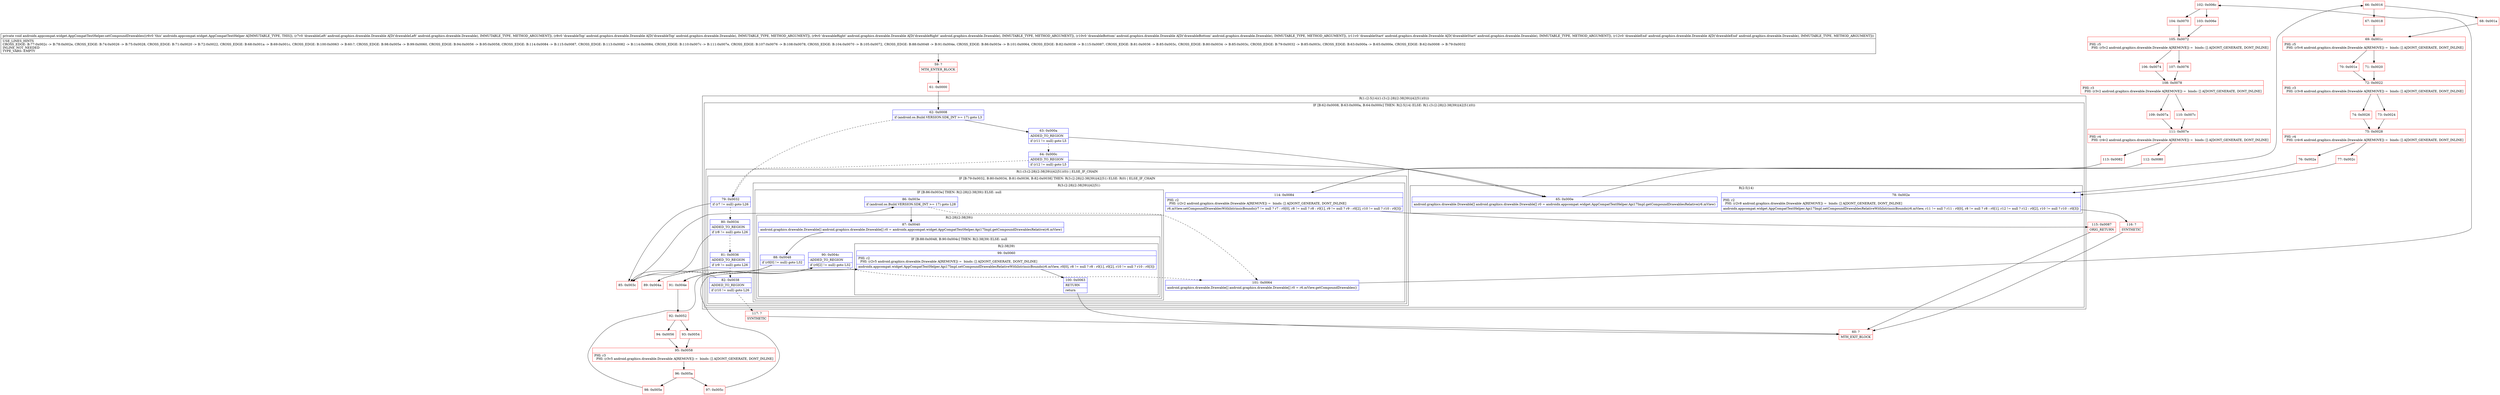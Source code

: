 digraph "CFG forandroidx.appcompat.widget.AppCompatTextHelper.setCompoundDrawables(Landroid\/graphics\/drawable\/Drawable;Landroid\/graphics\/drawable\/Drawable;Landroid\/graphics\/drawable\/Drawable;Landroid\/graphics\/drawable\/Drawable;Landroid\/graphics\/drawable\/Drawable;Landroid\/graphics\/drawable\/Drawable;)V" {
subgraph cluster_Region_1214951030 {
label = "R(1:(2:5|14)(1:(3:(2:28|(2:38|39))|42|51)(0)))";
node [shape=record,color=blue];
subgraph cluster_IfRegion_1934117298 {
label = "IF [B:62:0x0008, B:63:0x000a, B:64:0x000c] THEN: R(2:5|14) ELSE: R(1:(3:(2:28|(2:38|39))|42|51)(0))";
node [shape=record,color=blue];
Node_62 [shape=record,label="{62\:\ 0x0008|if (android.os.Build.VERSION.SDK_INT \>= 17) goto L3\l}"];
Node_63 [shape=record,label="{63\:\ 0x000a|ADDED_TO_REGION\l|if (r11 != null) goto L5\l}"];
Node_64 [shape=record,label="{64\:\ 0x000c|ADDED_TO_REGION\l|if (r12 != null) goto L5\l}"];
subgraph cluster_Region_213364350 {
label = "R(2:5|14)";
node [shape=record,color=blue];
Node_65 [shape=record,label="{65\:\ 0x000e|android.graphics.drawable.Drawable[] android.graphics.drawable.Drawable[] r0 = androidx.appcompat.widget.AppCompatTextHelper.Api17Impl.getCompoundDrawablesRelative(r6.mView)\l}"];
Node_78 [shape=record,label="{78\:\ 0x002e|PHI: r2 \l  PHI: (r2v8 android.graphics.drawable.Drawable A[REMOVE]) =  binds: [] A[DONT_GENERATE, DONT_INLINE]\l|androidx.appcompat.widget.AppCompatTextHelper.Api17Impl.setCompoundDrawablesRelativeWithIntrinsicBounds(r6.mView, r11 != null ? r11 : r0[0], r8 != null ? r8 : r0[1], r12 != null ? r12 : r0[2], r10 != null ? r10 : r0[3])\l}"];
}
subgraph cluster_Region_584758725 {
label = "R(1:(3:(2:28|(2:38|39))|42|51)(0)) | ELSE_IF_CHAIN\l";
node [shape=record,color=blue];
subgraph cluster_IfRegion_1904640035 {
label = "IF [B:79:0x0032, B:80:0x0034, B:81:0x0036, B:82:0x0038] THEN: R(3:(2:28|(2:38|39))|42|51) ELSE: R(0) | ELSE_IF_CHAIN\l";
node [shape=record,color=blue];
Node_79 [shape=record,label="{79\:\ 0x0032|if (r7 != null) goto L26\l}"];
Node_80 [shape=record,label="{80\:\ 0x0034|ADDED_TO_REGION\l|if (r8 != null) goto L26\l}"];
Node_81 [shape=record,label="{81\:\ 0x0036|ADDED_TO_REGION\l|if (r9 != null) goto L26\l}"];
Node_82 [shape=record,label="{82\:\ 0x0038|ADDED_TO_REGION\l|if (r10 != null) goto L26\l}"];
subgraph cluster_Region_1447114470 {
label = "R(3:(2:28|(2:38|39))|42|51)";
node [shape=record,color=blue];
subgraph cluster_IfRegion_1820498299 {
label = "IF [B:86:0x003e] THEN: R(2:28|(2:38|39)) ELSE: null";
node [shape=record,color=blue];
Node_86 [shape=record,label="{86\:\ 0x003e|if (android.os.Build.VERSION.SDK_INT \>= 17) goto L28\l}"];
subgraph cluster_Region_1369088173 {
label = "R(2:28|(2:38|39))";
node [shape=record,color=blue];
Node_87 [shape=record,label="{87\:\ 0x0040|android.graphics.drawable.Drawable[] android.graphics.drawable.Drawable[] r0 = androidx.appcompat.widget.AppCompatTextHelper.Api17Impl.getCompoundDrawablesRelative(r6.mView)\l}"];
subgraph cluster_IfRegion_2052556159 {
label = "IF [B:88:0x0048, B:90:0x004c] THEN: R(2:38|39) ELSE: null";
node [shape=record,color=blue];
Node_88 [shape=record,label="{88\:\ 0x0048|if (r0[0] != null) goto L32\l}"];
Node_90 [shape=record,label="{90\:\ 0x004c|ADDED_TO_REGION\l|if (r0[2] != null) goto L32\l}"];
subgraph cluster_Region_1402881261 {
label = "R(2:38|39)";
node [shape=record,color=blue];
Node_99 [shape=record,label="{99\:\ 0x0060|PHI: r2 \l  PHI: (r2v5 android.graphics.drawable.Drawable A[REMOVE]) =  binds: [] A[DONT_GENERATE, DONT_INLINE]\l|androidx.appcompat.widget.AppCompatTextHelper.Api17Impl.setCompoundDrawablesRelativeWithIntrinsicBounds(r6.mView, r0[0], r8 != null ? r8 : r0[1], r0[2], r10 != null ? r10 : r0[3])\l}"];
Node_100 [shape=record,label="{100\:\ 0x0063|RETURN\l|return\l}"];
}
}
}
}
Node_101 [shape=record,label="{101\:\ 0x0064|android.graphics.drawable.Drawable[] android.graphics.drawable.Drawable[] r0 = r6.mView.getCompoundDrawables()\l}"];
Node_114 [shape=record,label="{114\:\ 0x0084|PHI: r2 \l  PHI: (r2v2 android.graphics.drawable.Drawable A[REMOVE]) =  binds: [] A[DONT_GENERATE, DONT_INLINE]\l|r6.mView.setCompoundDrawablesWithIntrinsicBounds(r7 != null ? r7 : r0[0], r8 != null ? r8 : r0[1], r9 != null ? r9 : r0[2], r10 != null ? r10 : r0[3])\l}"];
}
subgraph cluster_Region_1563842688 {
label = "R(0)";
node [shape=record,color=blue];
}
}
}
}
}
Node_59 [shape=record,color=red,label="{59\:\ ?|MTH_ENTER_BLOCK\l}"];
Node_61 [shape=record,color=red,label="{61\:\ 0x0000}"];
Node_66 [shape=record,color=red,label="{66\:\ 0x0016}"];
Node_67 [shape=record,color=red,label="{67\:\ 0x0018}"];
Node_69 [shape=record,color=red,label="{69\:\ 0x001c|PHI: r5 \l  PHI: (r5v6 android.graphics.drawable.Drawable A[REMOVE]) =  binds: [] A[DONT_GENERATE, DONT_INLINE]\l}"];
Node_70 [shape=record,color=red,label="{70\:\ 0x001e}"];
Node_72 [shape=record,color=red,label="{72\:\ 0x0022|PHI: r3 \l  PHI: (r3v8 android.graphics.drawable.Drawable A[REMOVE]) =  binds: [] A[DONT_GENERATE, DONT_INLINE]\l}"];
Node_73 [shape=record,color=red,label="{73\:\ 0x0024}"];
Node_75 [shape=record,color=red,label="{75\:\ 0x0028|PHI: r4 \l  PHI: (r4v6 android.graphics.drawable.Drawable A[REMOVE]) =  binds: [] A[DONT_GENERATE, DONT_INLINE]\l}"];
Node_76 [shape=record,color=red,label="{76\:\ 0x002a}"];
Node_116 [shape=record,color=red,label="{116\:\ ?|SYNTHETIC\l}"];
Node_60 [shape=record,color=red,label="{60\:\ ?|MTH_EXIT_BLOCK\l}"];
Node_77 [shape=record,color=red,label="{77\:\ 0x002c}"];
Node_74 [shape=record,color=red,label="{74\:\ 0x0026}"];
Node_71 [shape=record,color=red,label="{71\:\ 0x0020}"];
Node_68 [shape=record,color=red,label="{68\:\ 0x001a}"];
Node_117 [shape=record,color=red,label="{117\:\ ?|SYNTHETIC\l}"];
Node_85 [shape=record,color=red,label="{85\:\ 0x003c}"];
Node_89 [shape=record,color=red,label="{89\:\ 0x004a}"];
Node_91 [shape=record,color=red,label="{91\:\ 0x004e}"];
Node_92 [shape=record,color=red,label="{92\:\ 0x0052}"];
Node_93 [shape=record,color=red,label="{93\:\ 0x0054}"];
Node_95 [shape=record,color=red,label="{95\:\ 0x0058|PHI: r3 \l  PHI: (r3v5 android.graphics.drawable.Drawable A[REMOVE]) =  binds: [] A[DONT_GENERATE, DONT_INLINE]\l}"];
Node_96 [shape=record,color=red,label="{96\:\ 0x005a}"];
Node_97 [shape=record,color=red,label="{97\:\ 0x005c}"];
Node_98 [shape=record,color=red,label="{98\:\ 0x005e}"];
Node_94 [shape=record,color=red,label="{94\:\ 0x0056}"];
Node_102 [shape=record,color=red,label="{102\:\ 0x006c}"];
Node_103 [shape=record,color=red,label="{103\:\ 0x006e}"];
Node_105 [shape=record,color=red,label="{105\:\ 0x0072|PHI: r5 \l  PHI: (r5v2 android.graphics.drawable.Drawable A[REMOVE]) =  binds: [] A[DONT_GENERATE, DONT_INLINE]\l}"];
Node_106 [shape=record,color=red,label="{106\:\ 0x0074}"];
Node_108 [shape=record,color=red,label="{108\:\ 0x0078|PHI: r3 \l  PHI: (r3v2 android.graphics.drawable.Drawable A[REMOVE]) =  binds: [] A[DONT_GENERATE, DONT_INLINE]\l}"];
Node_109 [shape=record,color=red,label="{109\:\ 0x007a}"];
Node_111 [shape=record,color=red,label="{111\:\ 0x007e|PHI: r4 \l  PHI: (r4v2 android.graphics.drawable.Drawable A[REMOVE]) =  binds: [] A[DONT_GENERATE, DONT_INLINE]\l}"];
Node_112 [shape=record,color=red,label="{112\:\ 0x0080}"];
Node_115 [shape=record,color=red,label="{115\:\ 0x0087|ORIG_RETURN\l}"];
Node_113 [shape=record,color=red,label="{113\:\ 0x0082}"];
Node_110 [shape=record,color=red,label="{110\:\ 0x007c}"];
Node_107 [shape=record,color=red,label="{107\:\ 0x0076}"];
Node_104 [shape=record,color=red,label="{104\:\ 0x0070}"];
MethodNode[shape=record,label="{private void androidx.appcompat.widget.AppCompatTextHelper.setCompoundDrawables((r6v0 'this' androidx.appcompat.widget.AppCompatTextHelper A[IMMUTABLE_TYPE, THIS]), (r7v0 'drawableLeft' android.graphics.drawable.Drawable A[D('drawableLeft' android.graphics.drawable.Drawable), IMMUTABLE_TYPE, METHOD_ARGUMENT]), (r8v0 'drawableTop' android.graphics.drawable.Drawable A[D('drawableTop' android.graphics.drawable.Drawable), IMMUTABLE_TYPE, METHOD_ARGUMENT]), (r9v0 'drawableRight' android.graphics.drawable.Drawable A[D('drawableRight' android.graphics.drawable.Drawable), IMMUTABLE_TYPE, METHOD_ARGUMENT]), (r10v0 'drawableBottom' android.graphics.drawable.Drawable A[D('drawableBottom' android.graphics.drawable.Drawable), IMMUTABLE_TYPE, METHOD_ARGUMENT]), (r11v0 'drawableStart' android.graphics.drawable.Drawable A[D('drawableStart' android.graphics.drawable.Drawable), IMMUTABLE_TYPE, METHOD_ARGUMENT]), (r12v0 'drawableEnd' android.graphics.drawable.Drawable A[D('drawableEnd' android.graphics.drawable.Drawable), IMMUTABLE_TYPE, METHOD_ARGUMENT]))  | USE_LINES_HINTS\lCROSS_EDGE: B:77:0x002c \-\> B:78:0x002e, CROSS_EDGE: B:74:0x0026 \-\> B:75:0x0028, CROSS_EDGE: B:71:0x0020 \-\> B:72:0x0022, CROSS_EDGE: B:68:0x001a \-\> B:69:0x001c, CROSS_EDGE: B:100:0x0063 \-\> B:60:?, CROSS_EDGE: B:98:0x005e \-\> B:99:0x0060, CROSS_EDGE: B:94:0x0056 \-\> B:95:0x0058, CROSS_EDGE: B:114:0x0084 \-\> B:115:0x0087, CROSS_EDGE: B:113:0x0082 \-\> B:114:0x0084, CROSS_EDGE: B:110:0x007c \-\> B:111:0x007e, CROSS_EDGE: B:107:0x0076 \-\> B:108:0x0078, CROSS_EDGE: B:104:0x0070 \-\> B:105:0x0072, CROSS_EDGE: B:88:0x0048 \-\> B:91:0x004e, CROSS_EDGE: B:86:0x003e \-\> B:101:0x0064, CROSS_EDGE: B:82:0x0038 \-\> B:115:0x0087, CROSS_EDGE: B:81:0x0036 \-\> B:85:0x003c, CROSS_EDGE: B:80:0x0034 \-\> B:85:0x003c, CROSS_EDGE: B:79:0x0032 \-\> B:85:0x003c, CROSS_EDGE: B:63:0x000a \-\> B:65:0x000e, CROSS_EDGE: B:62:0x0008 \-\> B:79:0x0032\lINLINE_NOT_NEEDED\lTYPE_VARS: EMPTY\l}"];
MethodNode -> Node_59;Node_62 -> Node_63;
Node_62 -> Node_79[style=dashed];
Node_63 -> Node_64[style=dashed];
Node_63 -> Node_65;
Node_64 -> Node_65;
Node_64 -> Node_79[style=dashed];
Node_65 -> Node_66;
Node_78 -> Node_116;
Node_79 -> Node_80[style=dashed];
Node_79 -> Node_85;
Node_80 -> Node_81[style=dashed];
Node_80 -> Node_85;
Node_81 -> Node_82[style=dashed];
Node_81 -> Node_85;
Node_82 -> Node_85;
Node_82 -> Node_117[style=dashed];
Node_86 -> Node_87;
Node_86 -> Node_101[style=dashed];
Node_87 -> Node_88;
Node_88 -> Node_89[style=dashed];
Node_88 -> Node_91;
Node_90 -> Node_91;
Node_90 -> Node_101[style=dashed];
Node_99 -> Node_100;
Node_100 -> Node_60;
Node_101 -> Node_102;
Node_114 -> Node_115;
Node_59 -> Node_61;
Node_61 -> Node_62;
Node_66 -> Node_67;
Node_66 -> Node_68;
Node_67 -> Node_69;
Node_69 -> Node_70;
Node_69 -> Node_71;
Node_70 -> Node_72;
Node_72 -> Node_73;
Node_72 -> Node_74;
Node_73 -> Node_75;
Node_75 -> Node_76;
Node_75 -> Node_77;
Node_76 -> Node_78;
Node_116 -> Node_60;
Node_77 -> Node_78;
Node_74 -> Node_75;
Node_71 -> Node_72;
Node_68 -> Node_69;
Node_117 -> Node_60;
Node_85 -> Node_86;
Node_89 -> Node_90;
Node_91 -> Node_92;
Node_92 -> Node_93;
Node_92 -> Node_94;
Node_93 -> Node_95;
Node_95 -> Node_96;
Node_96 -> Node_97;
Node_96 -> Node_98;
Node_97 -> Node_99;
Node_98 -> Node_99;
Node_94 -> Node_95;
Node_102 -> Node_103;
Node_102 -> Node_104;
Node_103 -> Node_105;
Node_105 -> Node_106;
Node_105 -> Node_107;
Node_106 -> Node_108;
Node_108 -> Node_109;
Node_108 -> Node_110;
Node_109 -> Node_111;
Node_111 -> Node_112;
Node_111 -> Node_113;
Node_112 -> Node_114;
Node_115 -> Node_60;
Node_113 -> Node_114;
Node_110 -> Node_111;
Node_107 -> Node_108;
Node_104 -> Node_105;
}

